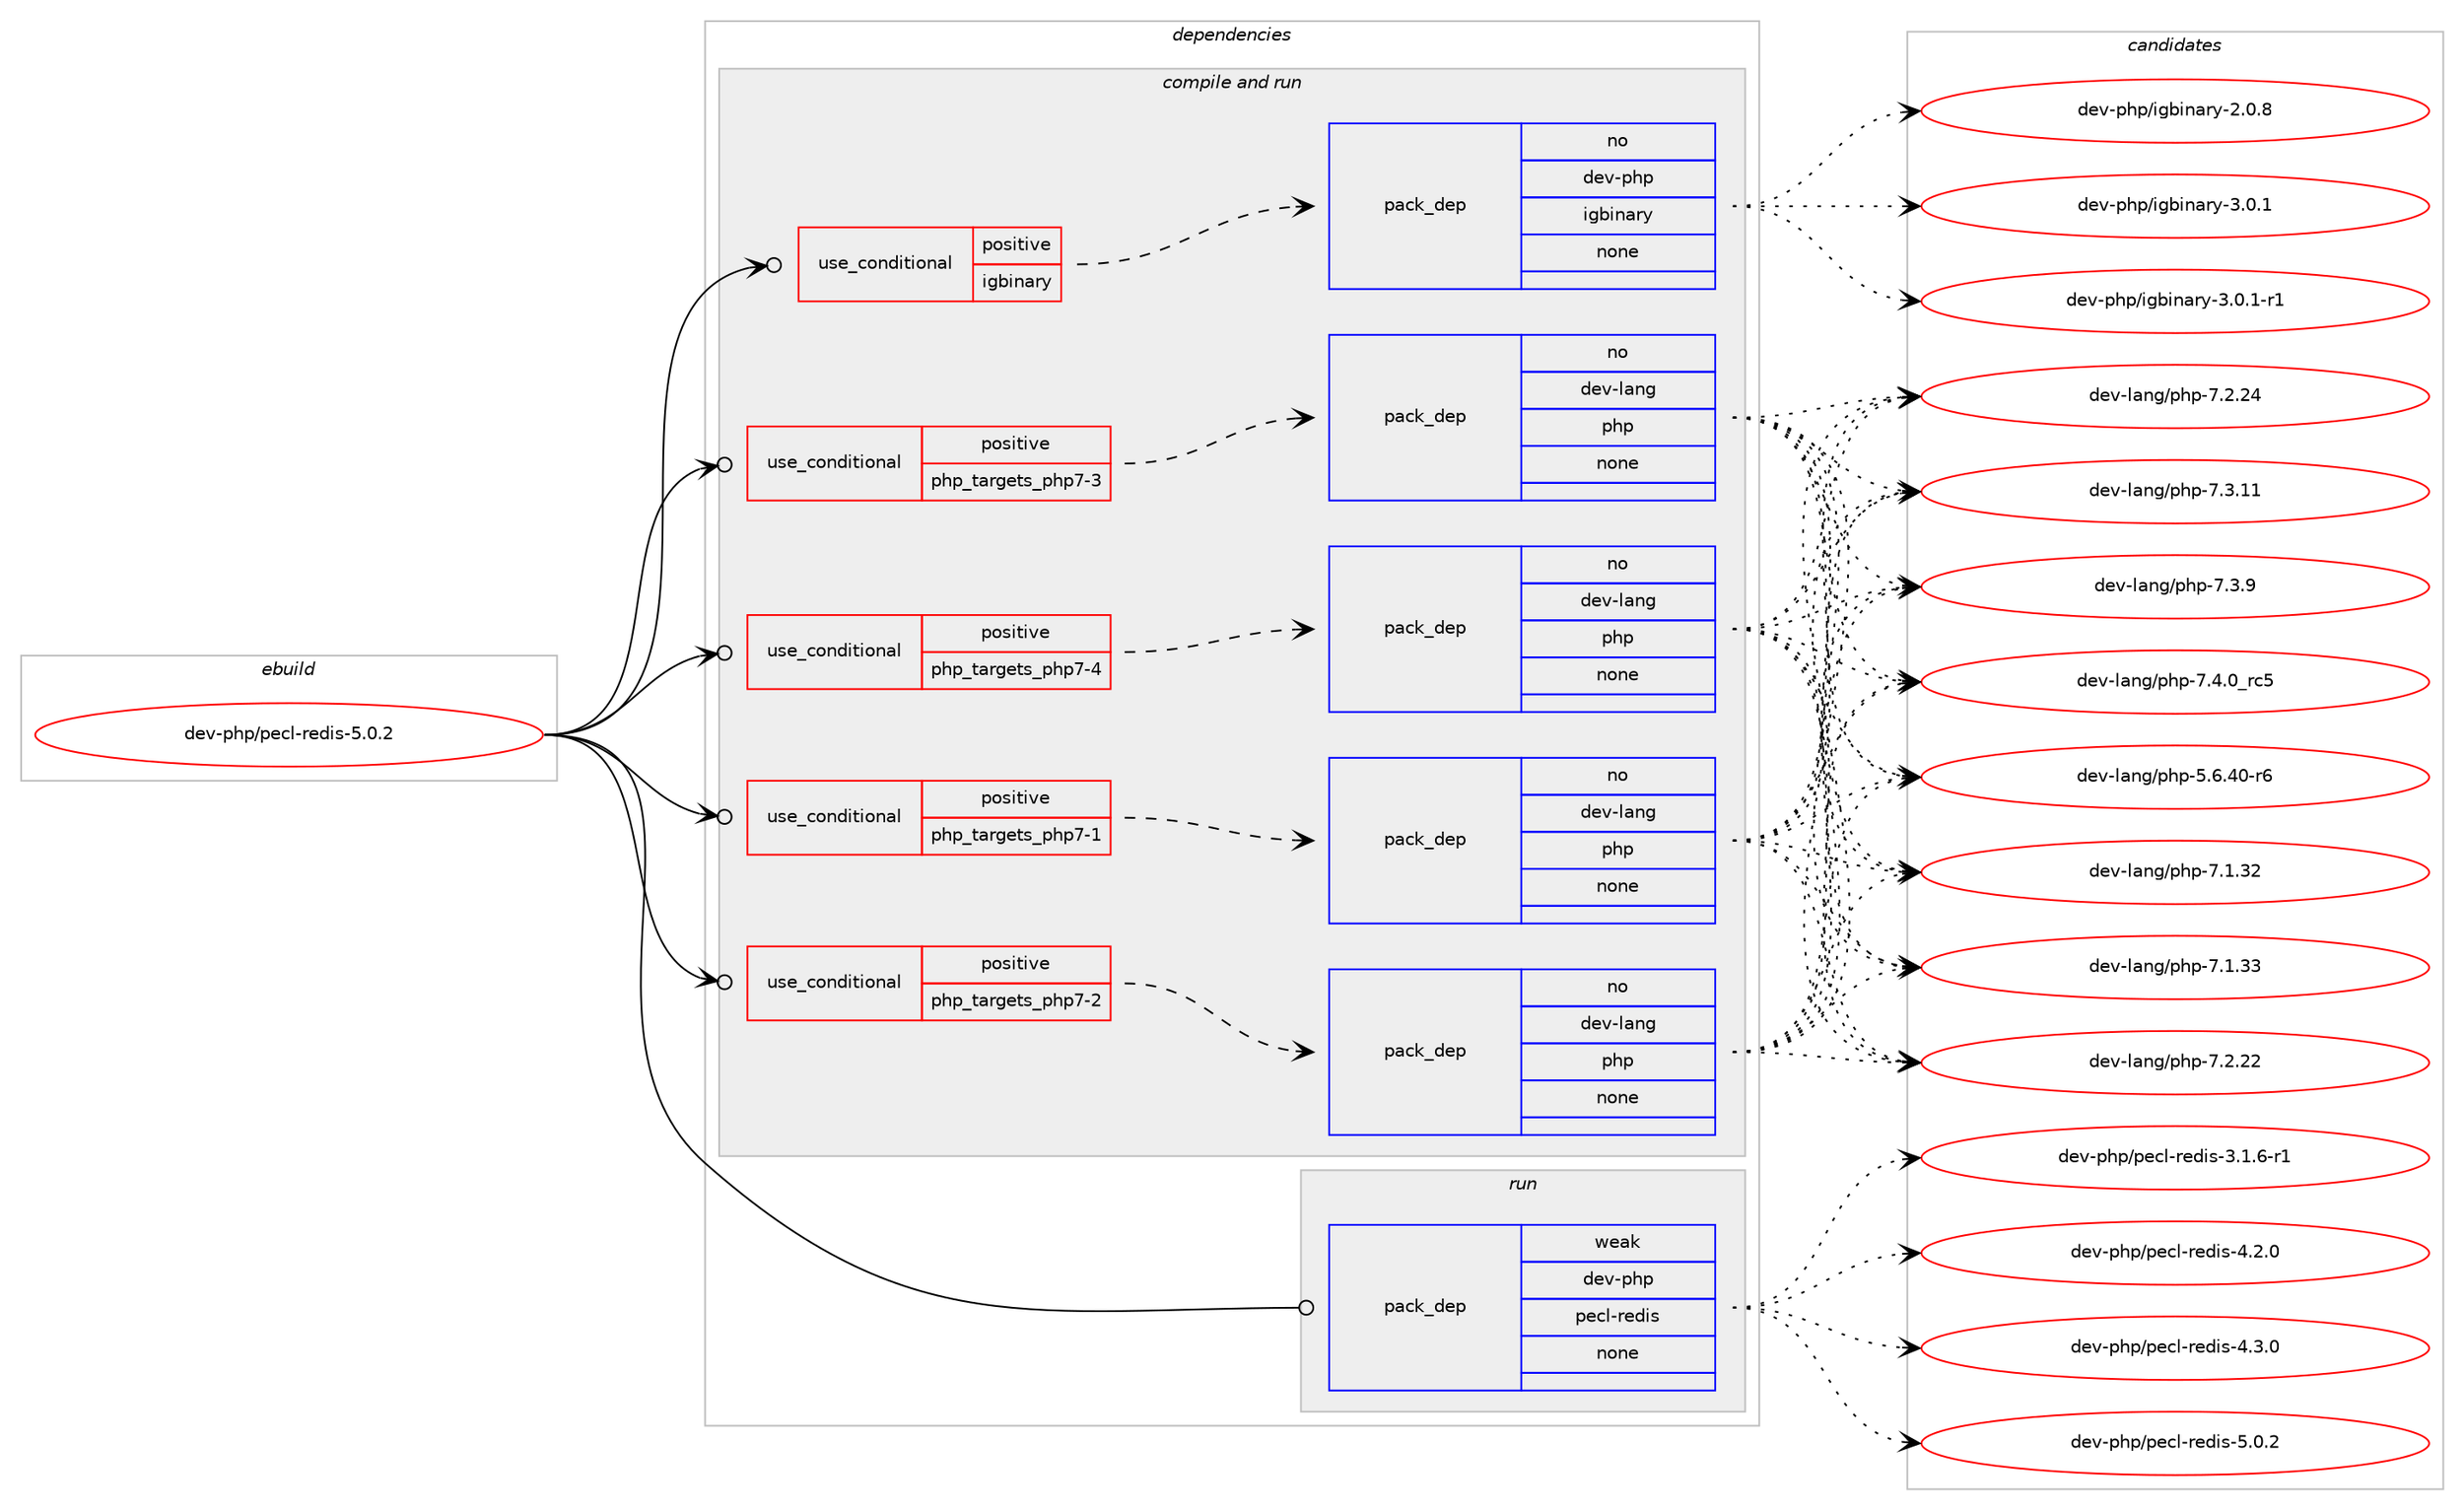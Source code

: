 digraph prolog {

# *************
# Graph options
# *************

newrank=true;
concentrate=true;
compound=true;
graph [rankdir=LR,fontname=Helvetica,fontsize=10,ranksep=1.5];#, ranksep=2.5, nodesep=0.2];
edge  [arrowhead=vee];
node  [fontname=Helvetica,fontsize=10];

# **********
# The ebuild
# **********

subgraph cluster_leftcol {
color=gray;
rank=same;
label=<<i>ebuild</i>>;
id [label="dev-php/pecl-redis-5.0.2", color=red, width=4, href="../dev-php/pecl-redis-5.0.2.svg"];
}

# ****************
# The dependencies
# ****************

subgraph cluster_midcol {
color=gray;
label=<<i>dependencies</i>>;
subgraph cluster_compile {
fillcolor="#eeeeee";
style=filled;
label=<<i>compile</i>>;
}
subgraph cluster_compileandrun {
fillcolor="#eeeeee";
style=filled;
label=<<i>compile and run</i>>;
subgraph cond135208 {
dependency591057 [label=<<TABLE BORDER="0" CELLBORDER="1" CELLSPACING="0" CELLPADDING="4"><TR><TD ROWSPAN="3" CELLPADDING="10">use_conditional</TD></TR><TR><TD>positive</TD></TR><TR><TD>igbinary</TD></TR></TABLE>>, shape=none, color=red];
subgraph pack444113 {
dependency591058 [label=<<TABLE BORDER="0" CELLBORDER="1" CELLSPACING="0" CELLPADDING="4" WIDTH="220"><TR><TD ROWSPAN="6" CELLPADDING="30">pack_dep</TD></TR><TR><TD WIDTH="110">no</TD></TR><TR><TD>dev-php</TD></TR><TR><TD>igbinary</TD></TR><TR><TD>none</TD></TR><TR><TD></TD></TR></TABLE>>, shape=none, color=blue];
}
dependency591057:e -> dependency591058:w [weight=20,style="dashed",arrowhead="vee"];
}
id:e -> dependency591057:w [weight=20,style="solid",arrowhead="odotvee"];
subgraph cond135209 {
dependency591059 [label=<<TABLE BORDER="0" CELLBORDER="1" CELLSPACING="0" CELLPADDING="4"><TR><TD ROWSPAN="3" CELLPADDING="10">use_conditional</TD></TR><TR><TD>positive</TD></TR><TR><TD>php_targets_php7-1</TD></TR></TABLE>>, shape=none, color=red];
subgraph pack444114 {
dependency591060 [label=<<TABLE BORDER="0" CELLBORDER="1" CELLSPACING="0" CELLPADDING="4" WIDTH="220"><TR><TD ROWSPAN="6" CELLPADDING="30">pack_dep</TD></TR><TR><TD WIDTH="110">no</TD></TR><TR><TD>dev-lang</TD></TR><TR><TD>php</TD></TR><TR><TD>none</TD></TR><TR><TD></TD></TR></TABLE>>, shape=none, color=blue];
}
dependency591059:e -> dependency591060:w [weight=20,style="dashed",arrowhead="vee"];
}
id:e -> dependency591059:w [weight=20,style="solid",arrowhead="odotvee"];
subgraph cond135210 {
dependency591061 [label=<<TABLE BORDER="0" CELLBORDER="1" CELLSPACING="0" CELLPADDING="4"><TR><TD ROWSPAN="3" CELLPADDING="10">use_conditional</TD></TR><TR><TD>positive</TD></TR><TR><TD>php_targets_php7-2</TD></TR></TABLE>>, shape=none, color=red];
subgraph pack444115 {
dependency591062 [label=<<TABLE BORDER="0" CELLBORDER="1" CELLSPACING="0" CELLPADDING="4" WIDTH="220"><TR><TD ROWSPAN="6" CELLPADDING="30">pack_dep</TD></TR><TR><TD WIDTH="110">no</TD></TR><TR><TD>dev-lang</TD></TR><TR><TD>php</TD></TR><TR><TD>none</TD></TR><TR><TD></TD></TR></TABLE>>, shape=none, color=blue];
}
dependency591061:e -> dependency591062:w [weight=20,style="dashed",arrowhead="vee"];
}
id:e -> dependency591061:w [weight=20,style="solid",arrowhead="odotvee"];
subgraph cond135211 {
dependency591063 [label=<<TABLE BORDER="0" CELLBORDER="1" CELLSPACING="0" CELLPADDING="4"><TR><TD ROWSPAN="3" CELLPADDING="10">use_conditional</TD></TR><TR><TD>positive</TD></TR><TR><TD>php_targets_php7-3</TD></TR></TABLE>>, shape=none, color=red];
subgraph pack444116 {
dependency591064 [label=<<TABLE BORDER="0" CELLBORDER="1" CELLSPACING="0" CELLPADDING="4" WIDTH="220"><TR><TD ROWSPAN="6" CELLPADDING="30">pack_dep</TD></TR><TR><TD WIDTH="110">no</TD></TR><TR><TD>dev-lang</TD></TR><TR><TD>php</TD></TR><TR><TD>none</TD></TR><TR><TD></TD></TR></TABLE>>, shape=none, color=blue];
}
dependency591063:e -> dependency591064:w [weight=20,style="dashed",arrowhead="vee"];
}
id:e -> dependency591063:w [weight=20,style="solid",arrowhead="odotvee"];
subgraph cond135212 {
dependency591065 [label=<<TABLE BORDER="0" CELLBORDER="1" CELLSPACING="0" CELLPADDING="4"><TR><TD ROWSPAN="3" CELLPADDING="10">use_conditional</TD></TR><TR><TD>positive</TD></TR><TR><TD>php_targets_php7-4</TD></TR></TABLE>>, shape=none, color=red];
subgraph pack444117 {
dependency591066 [label=<<TABLE BORDER="0" CELLBORDER="1" CELLSPACING="0" CELLPADDING="4" WIDTH="220"><TR><TD ROWSPAN="6" CELLPADDING="30">pack_dep</TD></TR><TR><TD WIDTH="110">no</TD></TR><TR><TD>dev-lang</TD></TR><TR><TD>php</TD></TR><TR><TD>none</TD></TR><TR><TD></TD></TR></TABLE>>, shape=none, color=blue];
}
dependency591065:e -> dependency591066:w [weight=20,style="dashed",arrowhead="vee"];
}
id:e -> dependency591065:w [weight=20,style="solid",arrowhead="odotvee"];
}
subgraph cluster_run {
fillcolor="#eeeeee";
style=filled;
label=<<i>run</i>>;
subgraph pack444118 {
dependency591067 [label=<<TABLE BORDER="0" CELLBORDER="1" CELLSPACING="0" CELLPADDING="4" WIDTH="220"><TR><TD ROWSPAN="6" CELLPADDING="30">pack_dep</TD></TR><TR><TD WIDTH="110">weak</TD></TR><TR><TD>dev-php</TD></TR><TR><TD>pecl-redis</TD></TR><TR><TD>none</TD></TR><TR><TD></TD></TR></TABLE>>, shape=none, color=blue];
}
id:e -> dependency591067:w [weight=20,style="solid",arrowhead="odot"];
}
}

# **************
# The candidates
# **************

subgraph cluster_choices {
rank=same;
color=gray;
label=<<i>candidates</i>>;

subgraph choice444113 {
color=black;
nodesep=1;
choice10010111845112104112471051039810511097114121455046484656 [label="dev-php/igbinary-2.0.8", color=red, width=4,href="../dev-php/igbinary-2.0.8.svg"];
choice10010111845112104112471051039810511097114121455146484649 [label="dev-php/igbinary-3.0.1", color=red, width=4,href="../dev-php/igbinary-3.0.1.svg"];
choice100101118451121041124710510398105110971141214551464846494511449 [label="dev-php/igbinary-3.0.1-r1", color=red, width=4,href="../dev-php/igbinary-3.0.1-r1.svg"];
dependency591058:e -> choice10010111845112104112471051039810511097114121455046484656:w [style=dotted,weight="100"];
dependency591058:e -> choice10010111845112104112471051039810511097114121455146484649:w [style=dotted,weight="100"];
dependency591058:e -> choice100101118451121041124710510398105110971141214551464846494511449:w [style=dotted,weight="100"];
}
subgraph choice444114 {
color=black;
nodesep=1;
choice100101118451089711010347112104112455346544652484511454 [label="dev-lang/php-5.6.40-r6", color=red, width=4,href="../dev-lang/php-5.6.40-r6.svg"];
choice10010111845108971101034711210411245554649465150 [label="dev-lang/php-7.1.32", color=red, width=4,href="../dev-lang/php-7.1.32.svg"];
choice10010111845108971101034711210411245554649465151 [label="dev-lang/php-7.1.33", color=red, width=4,href="../dev-lang/php-7.1.33.svg"];
choice10010111845108971101034711210411245554650465050 [label="dev-lang/php-7.2.22", color=red, width=4,href="../dev-lang/php-7.2.22.svg"];
choice10010111845108971101034711210411245554650465052 [label="dev-lang/php-7.2.24", color=red, width=4,href="../dev-lang/php-7.2.24.svg"];
choice10010111845108971101034711210411245554651464949 [label="dev-lang/php-7.3.11", color=red, width=4,href="../dev-lang/php-7.3.11.svg"];
choice100101118451089711010347112104112455546514657 [label="dev-lang/php-7.3.9", color=red, width=4,href="../dev-lang/php-7.3.9.svg"];
choice100101118451089711010347112104112455546524648951149953 [label="dev-lang/php-7.4.0_rc5", color=red, width=4,href="../dev-lang/php-7.4.0_rc5.svg"];
dependency591060:e -> choice100101118451089711010347112104112455346544652484511454:w [style=dotted,weight="100"];
dependency591060:e -> choice10010111845108971101034711210411245554649465150:w [style=dotted,weight="100"];
dependency591060:e -> choice10010111845108971101034711210411245554649465151:w [style=dotted,weight="100"];
dependency591060:e -> choice10010111845108971101034711210411245554650465050:w [style=dotted,weight="100"];
dependency591060:e -> choice10010111845108971101034711210411245554650465052:w [style=dotted,weight="100"];
dependency591060:e -> choice10010111845108971101034711210411245554651464949:w [style=dotted,weight="100"];
dependency591060:e -> choice100101118451089711010347112104112455546514657:w [style=dotted,weight="100"];
dependency591060:e -> choice100101118451089711010347112104112455546524648951149953:w [style=dotted,weight="100"];
}
subgraph choice444115 {
color=black;
nodesep=1;
choice100101118451089711010347112104112455346544652484511454 [label="dev-lang/php-5.6.40-r6", color=red, width=4,href="../dev-lang/php-5.6.40-r6.svg"];
choice10010111845108971101034711210411245554649465150 [label="dev-lang/php-7.1.32", color=red, width=4,href="../dev-lang/php-7.1.32.svg"];
choice10010111845108971101034711210411245554649465151 [label="dev-lang/php-7.1.33", color=red, width=4,href="../dev-lang/php-7.1.33.svg"];
choice10010111845108971101034711210411245554650465050 [label="dev-lang/php-7.2.22", color=red, width=4,href="../dev-lang/php-7.2.22.svg"];
choice10010111845108971101034711210411245554650465052 [label="dev-lang/php-7.2.24", color=red, width=4,href="../dev-lang/php-7.2.24.svg"];
choice10010111845108971101034711210411245554651464949 [label="dev-lang/php-7.3.11", color=red, width=4,href="../dev-lang/php-7.3.11.svg"];
choice100101118451089711010347112104112455546514657 [label="dev-lang/php-7.3.9", color=red, width=4,href="../dev-lang/php-7.3.9.svg"];
choice100101118451089711010347112104112455546524648951149953 [label="dev-lang/php-7.4.0_rc5", color=red, width=4,href="../dev-lang/php-7.4.0_rc5.svg"];
dependency591062:e -> choice100101118451089711010347112104112455346544652484511454:w [style=dotted,weight="100"];
dependency591062:e -> choice10010111845108971101034711210411245554649465150:w [style=dotted,weight="100"];
dependency591062:e -> choice10010111845108971101034711210411245554649465151:w [style=dotted,weight="100"];
dependency591062:e -> choice10010111845108971101034711210411245554650465050:w [style=dotted,weight="100"];
dependency591062:e -> choice10010111845108971101034711210411245554650465052:w [style=dotted,weight="100"];
dependency591062:e -> choice10010111845108971101034711210411245554651464949:w [style=dotted,weight="100"];
dependency591062:e -> choice100101118451089711010347112104112455546514657:w [style=dotted,weight="100"];
dependency591062:e -> choice100101118451089711010347112104112455546524648951149953:w [style=dotted,weight="100"];
}
subgraph choice444116 {
color=black;
nodesep=1;
choice100101118451089711010347112104112455346544652484511454 [label="dev-lang/php-5.6.40-r6", color=red, width=4,href="../dev-lang/php-5.6.40-r6.svg"];
choice10010111845108971101034711210411245554649465150 [label="dev-lang/php-7.1.32", color=red, width=4,href="../dev-lang/php-7.1.32.svg"];
choice10010111845108971101034711210411245554649465151 [label="dev-lang/php-7.1.33", color=red, width=4,href="../dev-lang/php-7.1.33.svg"];
choice10010111845108971101034711210411245554650465050 [label="dev-lang/php-7.2.22", color=red, width=4,href="../dev-lang/php-7.2.22.svg"];
choice10010111845108971101034711210411245554650465052 [label="dev-lang/php-7.2.24", color=red, width=4,href="../dev-lang/php-7.2.24.svg"];
choice10010111845108971101034711210411245554651464949 [label="dev-lang/php-7.3.11", color=red, width=4,href="../dev-lang/php-7.3.11.svg"];
choice100101118451089711010347112104112455546514657 [label="dev-lang/php-7.3.9", color=red, width=4,href="../dev-lang/php-7.3.9.svg"];
choice100101118451089711010347112104112455546524648951149953 [label="dev-lang/php-7.4.0_rc5", color=red, width=4,href="../dev-lang/php-7.4.0_rc5.svg"];
dependency591064:e -> choice100101118451089711010347112104112455346544652484511454:w [style=dotted,weight="100"];
dependency591064:e -> choice10010111845108971101034711210411245554649465150:w [style=dotted,weight="100"];
dependency591064:e -> choice10010111845108971101034711210411245554649465151:w [style=dotted,weight="100"];
dependency591064:e -> choice10010111845108971101034711210411245554650465050:w [style=dotted,weight="100"];
dependency591064:e -> choice10010111845108971101034711210411245554650465052:w [style=dotted,weight="100"];
dependency591064:e -> choice10010111845108971101034711210411245554651464949:w [style=dotted,weight="100"];
dependency591064:e -> choice100101118451089711010347112104112455546514657:w [style=dotted,weight="100"];
dependency591064:e -> choice100101118451089711010347112104112455546524648951149953:w [style=dotted,weight="100"];
}
subgraph choice444117 {
color=black;
nodesep=1;
choice100101118451089711010347112104112455346544652484511454 [label="dev-lang/php-5.6.40-r6", color=red, width=4,href="../dev-lang/php-5.6.40-r6.svg"];
choice10010111845108971101034711210411245554649465150 [label="dev-lang/php-7.1.32", color=red, width=4,href="../dev-lang/php-7.1.32.svg"];
choice10010111845108971101034711210411245554649465151 [label="dev-lang/php-7.1.33", color=red, width=4,href="../dev-lang/php-7.1.33.svg"];
choice10010111845108971101034711210411245554650465050 [label="dev-lang/php-7.2.22", color=red, width=4,href="../dev-lang/php-7.2.22.svg"];
choice10010111845108971101034711210411245554650465052 [label="dev-lang/php-7.2.24", color=red, width=4,href="../dev-lang/php-7.2.24.svg"];
choice10010111845108971101034711210411245554651464949 [label="dev-lang/php-7.3.11", color=red, width=4,href="../dev-lang/php-7.3.11.svg"];
choice100101118451089711010347112104112455546514657 [label="dev-lang/php-7.3.9", color=red, width=4,href="../dev-lang/php-7.3.9.svg"];
choice100101118451089711010347112104112455546524648951149953 [label="dev-lang/php-7.4.0_rc5", color=red, width=4,href="../dev-lang/php-7.4.0_rc5.svg"];
dependency591066:e -> choice100101118451089711010347112104112455346544652484511454:w [style=dotted,weight="100"];
dependency591066:e -> choice10010111845108971101034711210411245554649465150:w [style=dotted,weight="100"];
dependency591066:e -> choice10010111845108971101034711210411245554649465151:w [style=dotted,weight="100"];
dependency591066:e -> choice10010111845108971101034711210411245554650465050:w [style=dotted,weight="100"];
dependency591066:e -> choice10010111845108971101034711210411245554650465052:w [style=dotted,weight="100"];
dependency591066:e -> choice10010111845108971101034711210411245554651464949:w [style=dotted,weight="100"];
dependency591066:e -> choice100101118451089711010347112104112455546514657:w [style=dotted,weight="100"];
dependency591066:e -> choice100101118451089711010347112104112455546524648951149953:w [style=dotted,weight="100"];
}
subgraph choice444118 {
color=black;
nodesep=1;
choice100101118451121041124711210199108451141011001051154551464946544511449 [label="dev-php/pecl-redis-3.1.6-r1", color=red, width=4,href="../dev-php/pecl-redis-3.1.6-r1.svg"];
choice10010111845112104112471121019910845114101100105115455246504648 [label="dev-php/pecl-redis-4.2.0", color=red, width=4,href="../dev-php/pecl-redis-4.2.0.svg"];
choice10010111845112104112471121019910845114101100105115455246514648 [label="dev-php/pecl-redis-4.3.0", color=red, width=4,href="../dev-php/pecl-redis-4.3.0.svg"];
choice10010111845112104112471121019910845114101100105115455346484650 [label="dev-php/pecl-redis-5.0.2", color=red, width=4,href="../dev-php/pecl-redis-5.0.2.svg"];
dependency591067:e -> choice100101118451121041124711210199108451141011001051154551464946544511449:w [style=dotted,weight="100"];
dependency591067:e -> choice10010111845112104112471121019910845114101100105115455246504648:w [style=dotted,weight="100"];
dependency591067:e -> choice10010111845112104112471121019910845114101100105115455246514648:w [style=dotted,weight="100"];
dependency591067:e -> choice10010111845112104112471121019910845114101100105115455346484650:w [style=dotted,weight="100"];
}
}

}
